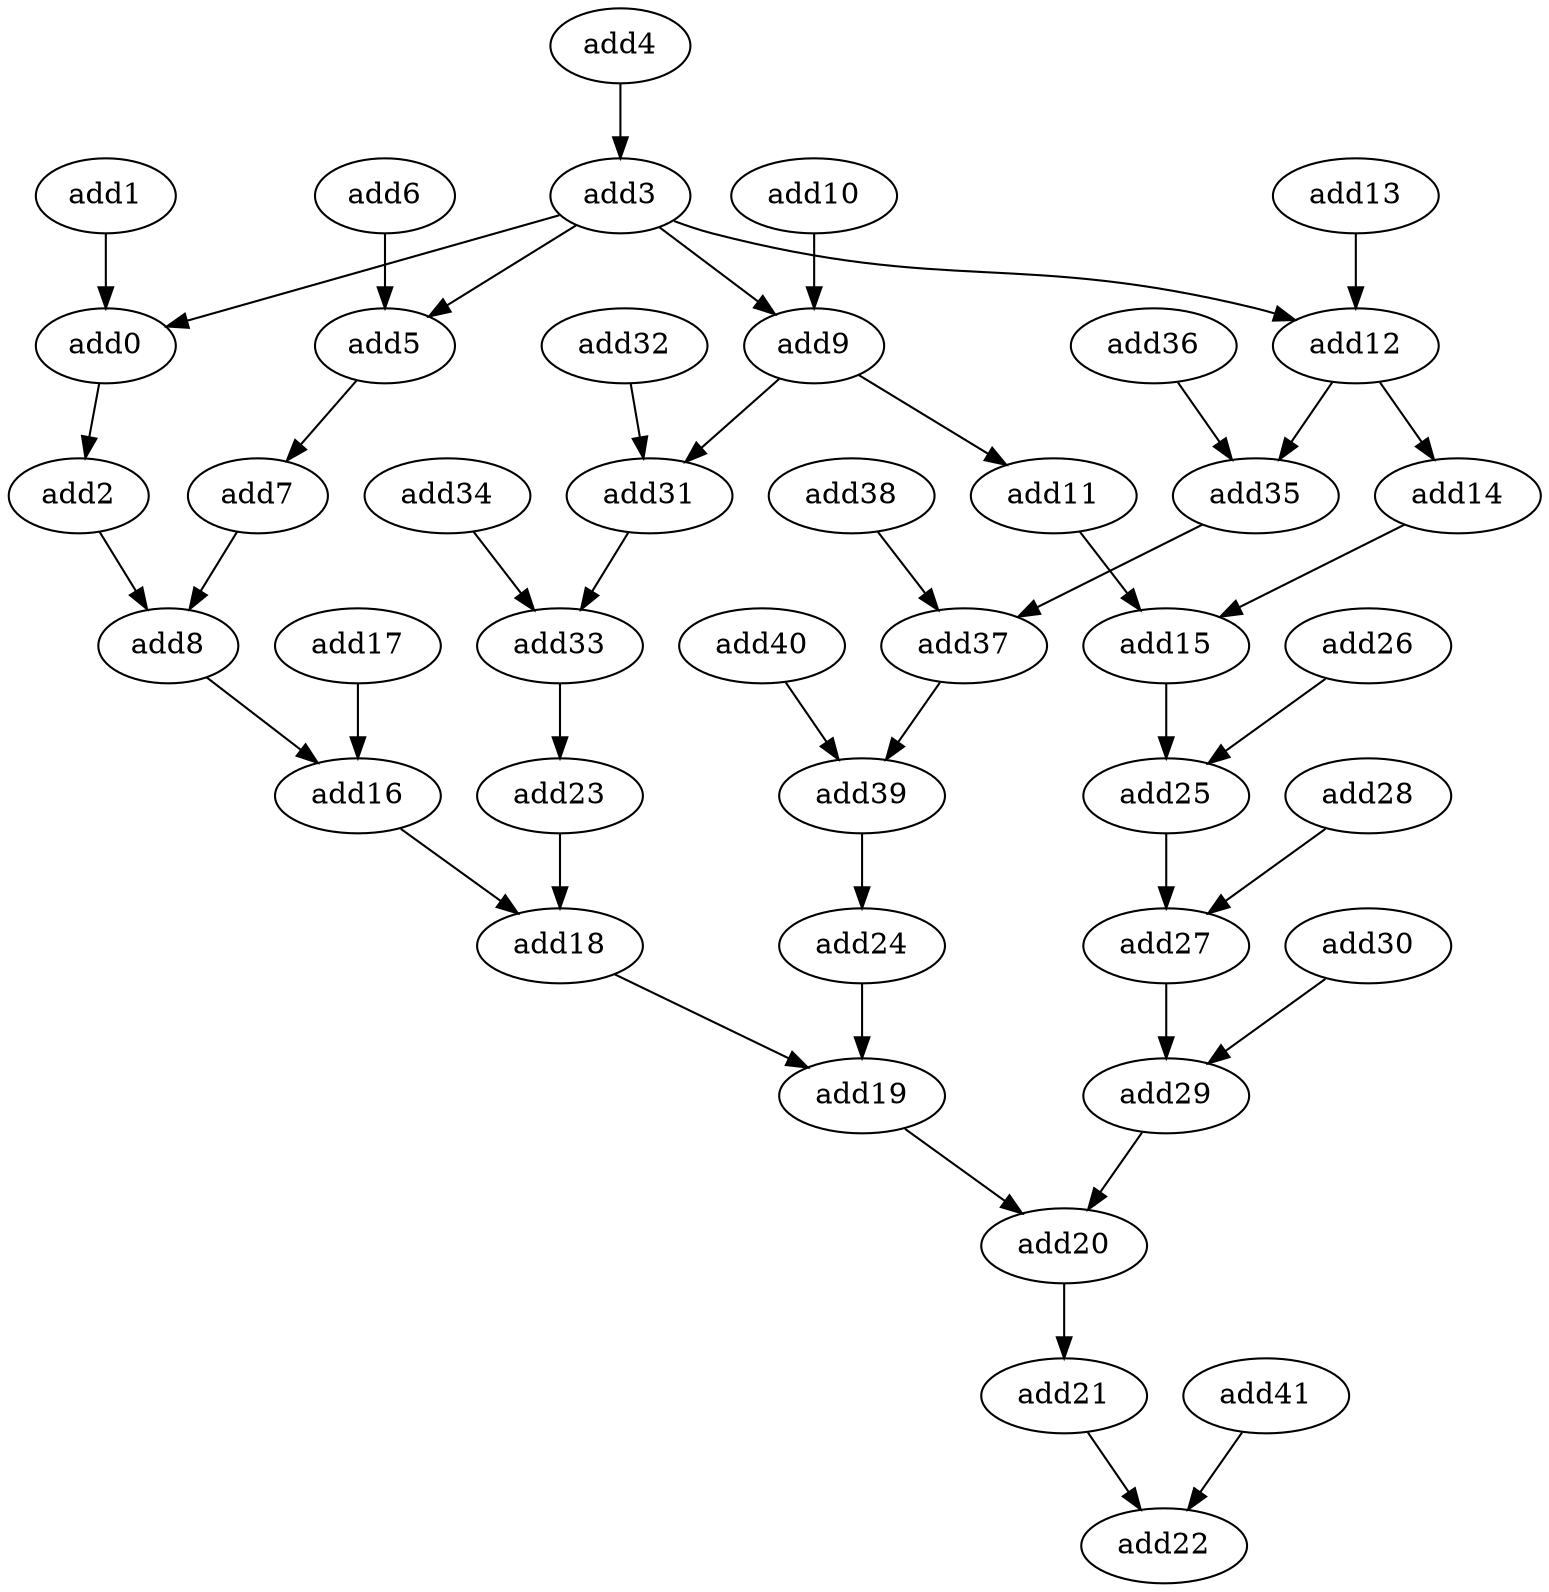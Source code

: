 digraph  {
add0 [opcode=add];
add1 [opcode=add];
add2 [opcode=add];
add3 [opcode=add];
add4 [opcode=add];
add5 [opcode=add];
add6 [opcode=add];
add7 [opcode=add];
add8 [opcode=add];
add9 [opcode=add];
add10 [opcode=add];
add11 [opcode=add];
add12 [opcode=add];
add13 [opcode=add];
add14 [opcode=add];
add15 [opcode=add];
add16 [opcode=add];
add17 [opcode=add];
add18 [opcode=add];
add19 [opcode=add];
add20 [opcode=add];
add21 [opcode=add];
add22 [opcode=add];
add23 [opcode=add];
add24 [opcode=add];
add25 [opcode=add];
add26 [opcode=add];
add27 [opcode=add];
add28 [opcode=add];
add29 [opcode=add];
add30 [opcode=add];
add31 [opcode=add];
add32 [opcode=add];
add33 [opcode=add];
add34 [opcode=add];
add35 [opcode=add];
add36 [opcode=add];
add37 [opcode=add];
add38 [opcode=add];
add39 [opcode=add];
add40 [opcode=add];
add41 [opcode=add];
add0 -> add2;
add1 -> add0;
add2 -> add8;
add3 -> add0;
add3 -> add5;
add3 -> add9;
add3 -> add12;
add4 -> add3;
add5 -> add7;
add6 -> add5;
add7 -> add8;
add8 -> add16;
add9 -> add11;
add9 -> add31;
add10 -> add9;
add11 -> add15;
add12 -> add14;
add12 -> add35;
add13 -> add12;
add14 -> add15;
add15 -> add25;
add16 -> add18;
add17 -> add16;
add18 -> add19;
add19 -> add20;
add20 -> add21;
add21 -> add22;
add23 -> add18;
add24 -> add19;
add25 -> add27;
add26 -> add25;
add27 -> add29;
add28 -> add27;
add29 -> add20;
add30 -> add29;
add31 -> add33;
add32 -> add31;
add33 -> add23;
add34 -> add33;
add35 -> add37;
add36 -> add35;
add37 -> add39;
add38 -> add37;
add39 -> add24;
add40 -> add39;
add41 -> add22;
}
